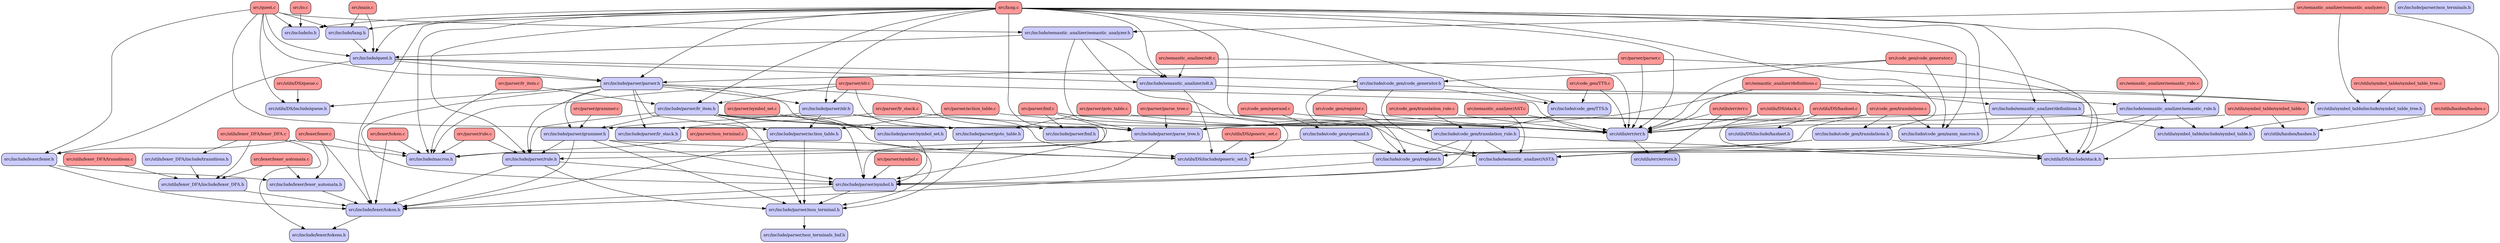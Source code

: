 digraph codeviz {
    splines=true
    sep="+15,15"
    overlap=scalexy

    node [shape=Mrecord, fontsize=12]

    node [fillcolor="#ff9999", style=filled] "src/code_gen/TTS.c"                                 [label = "src/code_gen/TTS.c"]
    node [fillcolor="#ff9999", style=filled] "src/code_gen/code_generator.c"                      [label = "src/code_gen/code_generator.c"]
    node [fillcolor="#ff9999", style=filled] "src/code_gen/operand.c"                             [label = "src/code_gen/operand.c"]
    node [fillcolor="#ff9999", style=filled] "src/code_gen/register.c"                            [label = "src/code_gen/register.c"]
    node [fillcolor="#ff9999", style=filled] "src/code_gen/translation_rule.c"                    [label = "src/code_gen/translation_rule.c"]
    node [fillcolor="#ff9999", style=filled] "src/code_gen/translations.c"                        [label = "src/code_gen/translations.c"]
    node [fillcolor="#ccccff", style=filled] "src/include/code_gen/TTS.h"                         [label = "src/include/code_gen/TTS.h"]
    node [fillcolor="#ccccff", style=filled] "src/include/code_gen/code_generator.h"              [label = "src/include/code_gen/code_generator.h"]
    node [fillcolor="#ccccff", style=filled] "src/include/code_gen/nasm_macros.h"                 [label = "src/include/code_gen/nasm_macros.h"]
    node [fillcolor="#ccccff", style=filled] "src/include/code_gen/operand.h"                     [label = "src/include/code_gen/operand.h"]
    node [fillcolor="#ccccff", style=filled] "src/include/code_gen/register.h"                    [label = "src/include/code_gen/register.h"]
    node [fillcolor="#ccccff", style=filled] "src/include/code_gen/translation_rule.h"            [label = "src/include/code_gen/translation_rule.h"]
    node [fillcolor="#ccccff", style=filled] "src/include/code_gen/translations.h"                [label = "src/include/code_gen/translations.h"]
    node [fillcolor="#ccccff", style=filled] "src/include/io.h"                                   [label = "src/include/io.h"]
    node [fillcolor="#ccccff", style=filled] "src/include/lang.h"                                 [label = "src/include/lang.h"]
    node [fillcolor="#ccccff", style=filled] "src/include/lexer/lexer.h"                          [label = "src/include/lexer/lexer.h"]
    node [fillcolor="#ccccff", style=filled] "src/include/lexer/lexer_automata.h"                 [label = "src/include/lexer/lexer_automata.h"]
    node [fillcolor="#ccccff", style=filled] "src/include/lexer/token.h"                          [label = "src/include/lexer/token.h"]
    node [fillcolor="#ccccff", style=filled] "src/include/lexer/tokens.h"                         [label = "src/include/lexer/tokens.h"]
    node [fillcolor="#ccccff", style=filled] "src/include/macros.h"                               [label = "src/include/macros.h"]
    node [fillcolor="#ccccff", style=filled] "src/include/parser/action_table.h"                  [label = "src/include/parser/action_table.h"]
    node [fillcolor="#ccccff", style=filled] "src/include/parser/bnf.h"                           [label = "src/include/parser/bnf.h"]
    node [fillcolor="#ccccff", style=filled] "src/include/parser/goto_table.h"                    [label = "src/include/parser/goto_table.h"]
    node [fillcolor="#ccccff", style=filled] "src/include/parser/grammer.h"                       [label = "src/include/parser/grammer.h"]
    node [fillcolor="#ccccff", style=filled] "src/include/parser/lr_item.h"                       [label = "src/include/parser/lr_item.h"]
    node [fillcolor="#ccccff", style=filled] "src/include/parser/lr_stack.h"                      [label = "src/include/parser/lr_stack.h"]
    node [fillcolor="#ccccff", style=filled] "src/include/parser/non_terminal.h"                  [label = "src/include/parser/non_terminal.h"]
    node [fillcolor="#ccccff", style=filled] "src/include/parser/non_terminals.h"                 [label = "src/include/parser/non_terminals.h"]
    node [fillcolor="#ccccff", style=filled] "src/include/parser/non_terminals_bnf.h"             [label = "src/include/parser/non_terminals_bnf.h"]
    node [fillcolor="#ccccff", style=filled] "src/include/parser/parse_tree.h"                    [label = "src/include/parser/parse_tree.h"]
    node [fillcolor="#ccccff", style=filled] "src/include/parser/parser.h"                        [label = "src/include/parser/parser.h"]
    node [fillcolor="#ccccff", style=filled] "src/include/parser/rule.h"                          [label = "src/include/parser/rule.h"]
    node [fillcolor="#ccccff", style=filled] "src/include/parser/slr.h"                           [label = "src/include/parser/slr.h"]
    node [fillcolor="#ccccff", style=filled] "src/include/parser/symbol.h"                        [label = "src/include/parser/symbol.h"]
    node [fillcolor="#ccccff", style=filled] "src/include/parser/symbol_set.h"                    [label = "src/include/parser/symbol_set.h"]
    node [fillcolor="#ccccff", style=filled] "src/include/quest.h"                                [label = "src/include/quest.h"]
    node [fillcolor="#ccccff", style=filled] "src/include/semantic_analizer/AST.h"                [label = "src/include/semantic_analizer/AST.h"]
    node [fillcolor="#ccccff", style=filled] "src/include/semantic_analizer/definitions.h"        [label = "src/include/semantic_analizer/definitions.h"]
    node [fillcolor="#ccccff", style=filled] "src/include/semantic_analizer/sdt.h"                [label = "src/include/semantic_analizer/sdt.h"]
    node [fillcolor="#ccccff", style=filled] "src/include/semantic_analizer/semantic_analyzer.h"  [label = "src/include/semantic_analizer/semantic_analyzer.h"]
    node [fillcolor="#ccccff", style=filled] "src/include/semantic_analizer/semantic_rule.h"      [label = "src/include/semantic_analizer/semantic_rule.h"]
    node [fillcolor="#ff9999", style=filled] "src/io.c"                                           [label = "src/io.c"]
    node [fillcolor="#ff9999", style=filled] "src/lang.c"                                         [label = "src/lang.c"]
    node [fillcolor="#ff9999", style=filled] "src/lexer/lexer.c"                                  [label = "src/lexer/lexer.c"]
    node [fillcolor="#ff9999", style=filled] "src/lexer/lexer_automata.c"                         [label = "src/lexer/lexer_automata.c"]
    node [fillcolor="#ff9999", style=filled] "src/lexer/token.c"                                  [label = "src/lexer/token.c"]
    node [fillcolor="#ff9999", style=filled] "src/main.c"                                         [label = "src/main.c"]
    node [fillcolor="#ff9999", style=filled] "src/parser/action_table.c"                          [label = "src/parser/action_table.c"]
    node [fillcolor="#ff9999", style=filled] "src/parser/bnf.c"                                   [label = "src/parser/bnf.c"]
    node [fillcolor="#ff9999", style=filled] "src/parser/goto_table.c"                            [label = "src/parser/goto_table.c"]
    node [fillcolor="#ff9999", style=filled] "src/parser/grammer.c"                               [label = "src/parser/grammer.c"]
    node [fillcolor="#ff9999", style=filled] "src/parser/lr_item.c"                               [label = "src/parser/lr_item.c"]
    node [fillcolor="#ff9999", style=filled] "src/parser/lr_stack.c"                              [label = "src/parser/lr_stack.c"]
    node [fillcolor="#ff9999", style=filled] "src/parser/non_terminal.c"                          [label = "src/parser/non_terminal.c"]
    node [fillcolor="#ff9999", style=filled] "src/parser/parse_tree.c"                            [label = "src/parser/parse_tree.c"]
    node [fillcolor="#ff9999", style=filled] "src/parser/parser.c"                                [label = "src/parser/parser.c"]
    node [fillcolor="#ff9999", style=filled] "src/parser/rule.c"                                  [label = "src/parser/rule.c"]
    node [fillcolor="#ff9999", style=filled] "src/parser/slr.c"                                   [label = "src/parser/slr.c"]
    node [fillcolor="#ff9999", style=filled] "src/parser/symbol.c"                                [label = "src/parser/symbol.c"]
    node [fillcolor="#ff9999", style=filled] "src/parser/symbol_set.c"                            [label = "src/parser/symbol_set.c"]
    node [fillcolor="#ff9999", style=filled] "src/quest.c"                                        [label = "src/quest.c"]
    node [fillcolor="#ff9999", style=filled] "src/semantic_analizer/AST.c"                        [label = "src/semantic_analizer/AST.c"]
    node [fillcolor="#ff9999", style=filled] "src/semantic_analizer/definitions.c"                [label = "src/semantic_analizer/definitions.c"]
    node [fillcolor="#ff9999", style=filled] "src/semantic_analizer/sdt.c"                        [label = "src/semantic_analizer/sdt.c"]
    node [fillcolor="#ff9999", style=filled] "src/semantic_analizer/semantic_analyzer.c"          [label = "src/semantic_analizer/semantic_analyzer.c"]
    node [fillcolor="#ff9999", style=filled] "src/semantic_analizer/semantic_rule.c"              [label = "src/semantic_analizer/semantic_rule.c"]
    node [fillcolor="#ff9999", style=filled] "src/utils/DS/generic_set.c"                         [label = "src/utils/DS/generic_set.c"]
    node [fillcolor="#ff9999", style=filled] "src/utils/DS/hashset.c"                             [label = "src/utils/DS/hashset.c"]
    node [fillcolor="#ccccff", style=filled] "src/utils/DS/include/generic_set.h"                 [label = "src/utils/DS/include/generic_set.h"]
    node [fillcolor="#ccccff", style=filled] "src/utils/DS/include/hashset.h"                     [label = "src/utils/DS/include/hashset.h"]
    node [fillcolor="#ccccff", style=filled] "src/utils/DS/include/queue.h"                       [label = "src/utils/DS/include/queue.h"]
    node [fillcolor="#ccccff", style=filled] "src/utils/DS/include/stack.h"                       [label = "src/utils/DS/include/stack.h"]
    node [fillcolor="#ff9999", style=filled] "src/utils/DS/queue.c"                               [label = "src/utils/DS/queue.c"]
    node [fillcolor="#ff9999", style=filled] "src/utils/DS/stack.c"                               [label = "src/utils/DS/stack.c"]
    node [fillcolor="#ff9999", style=filled] "src/utils/err/err.c"                                [label = "src/utils/err/err.c"]
    node [fillcolor="#ccccff", style=filled] "src/utils/err/err.h"                                [label = "src/utils/err/err.h"]
    node [fillcolor="#ccccff", style=filled] "src/utils/err/errors.h"                             [label = "src/utils/err/errors.h"]
    node [fillcolor="#ff9999", style=filled] "src/utils/hashes/hashes.c"                          [label = "src/utils/hashes/hashes.c"]
    node [fillcolor="#ccccff", style=filled] "src/utils/hashes/hashes.h"                          [label = "src/utils/hashes/hashes.h"]
    node [fillcolor="#ccccff", style=filled] "src/utils/lexer_DFA/include/lexer_DFA.h"            [label = "src/utils/lexer_DFA/include/lexer_DFA.h"]
    node [fillcolor="#ccccff", style=filled] "src/utils/lexer_DFA/include/transitions.h"          [label = "src/utils/lexer_DFA/include/transitions.h"]
    node [fillcolor="#ff9999", style=filled] "src/utils/lexer_DFA/lexer_DFA.c"                    [label = "src/utils/lexer_DFA/lexer_DFA.c"]
    node [fillcolor="#ff9999", style=filled] "src/utils/lexer_DFA/transitions.c"                  [label = "src/utils/lexer_DFA/transitions.c"]
    node [fillcolor="#ccccff", style=filled] "src/utils/symbol_table/include/symbol_table.h"      [label = "src/utils/symbol_table/include/symbol_table.h"]
    node [fillcolor="#ccccff", style=filled] "src/utils/symbol_table/include/symbol_table_tree.h" [label = "src/utils/symbol_table/include/symbol_table_tree.h"]
    node [fillcolor="#ff9999", style=filled] "src/utils/symbol_table/symbol_table.c"              [label = "src/utils/symbol_table/symbol_table.c"]
    node [fillcolor="#ff9999", style=filled] "src/utils/symbol_table/symbol_table_tree.c"         [label = "src/utils/symbol_table/symbol_table_tree.c"]

    "src/code_gen/TTS.c"                                 -> "src/include/code_gen/TTS.h"
    "src/code_gen/TTS.c"                                 -> "src/utils/err/err.h"
    "src/code_gen/code_generator.c"                      -> "src/include/code_gen/code_generator.h"
    "src/code_gen/code_generator.c"                      -> "src/include/code_gen/nasm_macros.h"
    "src/code_gen/code_generator.c"                      -> "src/utils/err/err.h"
    "src/code_gen/code_generator.c"                      -> "src/utils/DS/include/stack.h"
    "src/code_gen/operand.c"                             -> "src/include/code_gen/operand.h"
    "src/code_gen/operand.c"                             -> "src/utils/err/err.h"
    "src/code_gen/register.c"                            -> "src/include/code_gen/register.h"
    "src/code_gen/register.c"                            -> "src/utils/err/err.h"
    "src/code_gen/translation_rule.c"                    -> "src/include/code_gen/translation_rule.h"
    "src/code_gen/translation_rule.c"                    -> "src/utils/err/err.h"
    "src/code_gen/translations.c"                        -> "src/include/code_gen/translations.h"
    "src/code_gen/translations.c"                        -> "src/include/code_gen/nasm_macros.h"
    "src/code_gen/translations.c"                        -> "src/include/code_gen/register.h"
    "src/code_gen/translations.c"                        -> "src/utils/err/err.h"
    "src/include/code_gen/TTS.h"                         -> "src/include/code_gen/translation_rule.h"
    "src/include/code_gen/code_generator.h"              -> "src/include/code_gen/TTS.h"
    "src/include/code_gen/code_generator.h"              -> "src/include/code_gen/register.h"
    "src/include/code_gen/code_generator.h"              -> "src/include/semantic_analizer/AST.h"
    "src/include/code_gen/code_generator.h"              -> "src/utils/symbol_table/include/symbol_table_tree.h"
    "src/include/code_gen/operand.h"                     -> "src/include/code_gen/register.h"
    "src/include/code_gen/operand.h"                     -> "src/include/parser/symbol.h"
    "src/include/code_gen/register.h"                    -> "src/include/lexer/token.h"
    "src/include/code_gen/translation_rule.h"            -> "src/include/parser/symbol.h"
    "src/include/code_gen/translation_rule.h"            -> "src/include/semantic_analizer/AST.h"
    "src/include/code_gen/translation_rule.h"            -> "src/utils/DS/include/stack.h"
    "src/include/code_gen/translation_rule.h"            -> "src/include/code_gen/register.h"
    "src/include/code_gen/translations.h"                -> "src/include/semantic_analizer/AST.h"
    "src/include/code_gen/translations.h"                -> "src/include/code_gen/register.h"
    "src/include/code_gen/translations.h"                -> "src/utils/DS/include/stack.h"
    "src/include/lang.h"                                 -> "src/include/quest.h"
    "src/include/lexer/lexer.h"                          -> "src/include/lexer/lexer_automata.h"
    "src/include/lexer/lexer.h"                          -> "src/include/lexer/token.h"
    "src/include/lexer/lexer_automata.h"                 -> "src/include/lexer/token.h"
    "src/include/lexer/token.h"                          -> "src/include/lexer/tokens.h"
    "src/include/parser/action_table.h"                  -> "src/include/parser/non_terminal.h"
    "src/include/parser/action_table.h"                  -> "src/include/lexer/token.h"
    "src/include/parser/goto_table.h"                    -> "src/include/parser/non_terminal.h"
    "src/include/parser/grammer.h"                       -> "src/include/parser/non_terminal.h"
    "src/include/parser/grammer.h"                       -> "src/include/parser/rule.h"
    "src/include/parser/grammer.h"                       -> "src/include/parser/symbol.h"
    "src/include/parser/grammer.h"                       -> "src/include/lexer/token.h"
    "src/include/parser/grammer.h"                       -> "src/utils/DS/include/generic_set.h"
    "src/include/parser/lr_item.h"                       -> "src/include/parser/grammer.h"
    "src/include/parser/lr_item.h"                       -> "src/include/parser/non_terminal.h"
    "src/include/parser/lr_item.h"                       -> "src/include/parser/rule.h"
    "src/include/parser/lr_item.h"                       -> "src/include/parser/symbol_set.h"
    "src/include/parser/lr_item.h"                       -> "src/include/parser/symbol.h"
    "src/include/parser/lr_item.h"                       -> "src/include/parser/symbol_set.h"
    "src/include/parser/lr_item.h"                       -> "src/utils/DS/include/generic_set.h"
    "src/include/parser/non_terminal.h"                  -> "src/include/parser/non_terminals_bnf.h"
    "src/include/parser/parse_tree.h"                    -> "src/include/parser/rule.h"
    "src/include/parser/parse_tree.h"                    -> "src/include/parser/symbol.h"
    "src/include/parser/parser.h"                        -> "src/include/parser/action_table.h"
    "src/include/parser/parser.h"                        -> "src/include/parser/goto_table.h"
    "src/include/parser/parser.h"                        -> "src/include/parser/grammer.h"
    "src/include/parser/parser.h"                        -> "src/include/parser/lr_stack.h"
    "src/include/parser/parser.h"                        -> "src/include/parser/parse_tree.h"
    "src/include/parser/parser.h"                        -> "src/include/parser/rule.h"
    "src/include/parser/parser.h"                        -> "src/include/parser/slr.h"
    "src/include/parser/parser.h"                        -> "src/utils/DS/include/queue.h"
    "src/include/parser/parser.h"                        -> "src/include/parser/symbol.h"
    "src/include/parser/rule.h"                          -> "src/include/lexer/token.h"
    "src/include/parser/rule.h"                          -> "src/include/parser/non_terminal.h"
    "src/include/parser/rule.h"                          -> "src/include/parser/symbol.h"
    "src/include/parser/slr.h"                           -> "src/utils/DS/include/generic_set.h"
    "src/include/parser/slr.h"                           -> "src/include/parser/action_table.h"
    "src/include/parser/slr.h"                           -> "src/include/parser/goto_table.h"
    "src/include/parser/slr.h"                           -> "src/include/parser/grammer.h"
    "src/include/parser/symbol.h"                        -> "src/include/lexer/token.h"
    "src/include/parser/symbol.h"                        -> "src/include/parser/non_terminal.h"
    "src/include/parser/symbol_set.h"                    -> "src/include/parser/symbol.h"
    "src/include/quest.h"                                -> "src/include/code_gen/code_generator.h"
    "src/include/quest.h"                                -> "src/include/lexer/lexer.h"
    "src/include/quest.h"                                -> "src/include/parser/parser.h"
    "src/include/quest.h"                                -> "src/include/semantic_analizer/sdt.h"
    "src/include/semantic_analizer/AST.h"                -> "src/include/parser/symbol.h"
    "src/include/semantic_analizer/definitions.h"        -> "src/include/semantic_analizer/AST.h"
    "src/include/semantic_analizer/definitions.h"        -> "src/include/parser/parse_tree.h"
    "src/include/semantic_analizer/definitions.h"        -> "src/utils/DS/include/stack.h"
    "src/include/semantic_analizer/definitions.h"        -> "src/utils/symbol_table/include/symbol_table.h"
    "src/include/semantic_analizer/sdt.h"                -> "src/utils/DS/include/generic_set.h"
    "src/include/semantic_analizer/sdt.h"                -> "src/include/semantic_analizer/semantic_rule.h"
    "src/include/semantic_analizer/semantic_analyzer.h"  -> "src/include/parser/parse_tree.h"
    "src/include/semantic_analizer/semantic_analyzer.h"  -> "src/include/quest.h"
    "src/include/semantic_analizer/semantic_analyzer.h"  -> "src/include/semantic_analizer/AST.h"
    "src/include/semantic_analizer/semantic_analyzer.h"  -> "src/include/semantic_analizer/sdt.h"
    "src/include/semantic_analizer/semantic_rule.h"      -> "src/include/parser/parse_tree.h"
    "src/include/semantic_analizer/semantic_rule.h"      -> "src/utils/DS/include/stack.h"
    "src/include/semantic_analizer/semantic_rule.h"      -> "src/utils/symbol_table/include/symbol_table.h"
    "src/include/semantic_analizer/semantic_rule.h"      -> "src/include/semantic_analizer/AST.h"
    "src/io.c"                                           -> "src/include/io.h"
    "src/lang.c"                                         -> "src/include/lang.h"
    "src/lang.c"                                         -> "src/include/code_gen/TTS.h"
    "src/lang.c"                                         -> "src/include/code_gen/nasm_macros.h"
    "src/lang.c"                                         -> "src/include/code_gen/translation_rule.h"
    "src/lang.c"                                         -> "src/include/code_gen/translations.h"
    "src/lang.c"                                         -> "src/include/io.h"
    "src/lang.c"                                         -> "src/include/lexer/token.h"
    "src/lang.c"                                         -> "src/include/parser/lr_item.h"
    "src/lang.c"                                         -> "src/include/parser/parser.h"
    "src/lang.c"                                         -> "src/include/parser/rule.h"
    "src/lang.c"                                         -> "src/include/parser/slr.h"
    "src/lang.c"                                         -> "src/include/macros.h"
    "src/lang.c"                                         -> "src/include/parser/symbol.h"
    "src/lang.c"                                         -> "src/include/quest.h"
    "src/lang.c"                                         -> "src/include/semantic_analizer/definitions.h"
    "src/lang.c"                                         -> "src/include/semantic_analizer/sdt.h"
    "src/lang.c"                                         -> "src/include/semantic_analizer/semantic_rule.h"
    "src/lang.c"                                         -> "src/utils/DS/include/generic_set.h"
    "src/lang.c"                                         -> "src/utils/err/err.h"
    "src/lexer/lexer.c"                                  -> "src/include/lexer/lexer.h"
    "src/lexer/lexer.c"                                  -> "src/include/lexer/lexer_automata.h"
    "src/lexer/lexer.c"                                  -> "src/include/macros.h"
    "src/lexer/lexer.c"                                  -> "src/include/lexer/token.h"
    "src/lexer/lexer_automata.c"                         -> "src/include/lexer/lexer_automata.h"
    "src/lexer/lexer_automata.c"                         -> "src/utils/lexer_DFA/include/lexer_DFA.h"
    "src/lexer/token.c"                                  -> "src/include/lexer/token.h"
    "src/lexer/token.c"                                  -> "src/include/macros.h"
    "src/main.c"                                         -> "src/include/quest.h"
    "src/main.c"                                         -> "src/include/lang.h"
    "src/parser/action_table.c"                          -> "src/include/parser/action_table.h"
    "src/parser/action_table.c"                          -> "src/utils/err/err.h"
    "src/parser/bnf.c"                                   -> "src/include/parser/bnf.h"
    "src/parser/bnf.c"                                   -> "src/utils/err/err.h"
    "src/parser/bnf.c"                                   -> "src/utils/DS/include/generic_set.h"
    "src/parser/bnf.c"                                   -> "src/include/macros.h"
    "src/parser/goto_table.c"                            -> "src/include/parser/goto_table.h"
    "src/parser/goto_table.c"                            -> "src/utils/err/err.h"
    "src/parser/grammer.c"                               -> "src/include/parser/grammer.h"
    "src/parser/lr_item.c"                               -> "src/include/parser/lr_item.h"
    "src/parser/lr_item.c"                               -> "src/include/macros.h"
    "src/parser/lr_stack.c"                              -> "src/include/parser/lr_stack.h"
    "src/parser/lr_stack.c"                              -> "src/utils/err/err.h"
    "src/parser/non_terminal.c"                          -> "src/include/parser/non_terminal.h"
    "src/parser/non_terminal.c"                          -> "src/include/macros.h"
    "src/parser/parse_tree.c"                            -> "src/include/parser/parse_tree.h"
    "src/parser/parse_tree.c"                            -> "src/utils/err/err.h"
    "src/parser/parser.c"                                -> "src/include/parser/parser.h"
    "src/parser/parser.c"                                -> "src/utils/err/err.h"
    "src/parser/parser.c"                                -> "src/utils/DS/include/stack.h"
    "src/parser/rule.c"                                  -> "src/include/parser/rule.h"
    "src/parser/rule.c"                                  -> "src/include/macros.h"
    "src/parser/slr.c"                                   -> "src/include/parser/slr.h"
    "src/parser/slr.c"                                   -> "src/include/parser/lr_item.h"
    "src/parser/slr.c"                                   -> "src/include/parser/bnf.h"
    "src/parser/slr.c"                                   -> "src/include/macros.h"
    "src/parser/slr.c"                                   -> "src/utils/err/err.h"
    "src/parser/symbol.c"                                -> "src/include/parser/symbol.h"
    "src/parser/symbol_set.c"                            -> "src/include/parser/symbol_set.h"
    "src/quest.c"                                        -> "src/include/quest.h"
    "src/quest.c"                                        -> "src/include/lang.h"
    "src/quest.c"                                        -> "src/include/lexer/lexer.h"
    "src/quest.c"                                        -> "src/include/io.h"
    "src/quest.c"                                        -> "src/include/parser/parse_tree.h"
    "src/quest.c"                                        -> "src/include/parser/parser.h"
    "src/quest.c"                                        -> "src/include/semantic_analizer/semantic_analyzer.h"
    "src/quest.c"                                        -> "src/utils/DS/include/queue.h"
    "src/semantic_analizer/AST.c"                        -> "src/include/semantic_analizer/AST.h"
    "src/semantic_analizer/AST.c"                        -> "src/utils/err/err.h"
    "src/semantic_analizer/definitions.c"                -> "src/include/semantic_analizer/definitions.h"
    "src/semantic_analizer/definitions.c"                -> "src/include/parser/parse_tree.h"
    "src/semantic_analizer/definitions.c"                -> "src/utils/err/err.h"
    "src/semantic_analizer/definitions.c"                -> "src/utils/symbol_table/include/symbol_table_tree.h"
    "src/semantic_analizer/sdt.c"                        -> "src/include/semantic_analizer/sdt.h"
    "src/semantic_analizer/sdt.c"                        -> "src/utils/err/err.h"
    "src/semantic_analizer/semantic_analyzer.c"          -> "src/include/semantic_analizer/semantic_analyzer.h"
    "src/semantic_analizer/semantic_analyzer.c"          -> "src/utils/DS/include/stack.h"
    "src/semantic_analizer/semantic_analyzer.c"          -> "src/utils/symbol_table/include/symbol_table_tree.h"
    "src/semantic_analizer/semantic_rule.c"              -> "src/include/semantic_analizer/semantic_rule.h"
    "src/utils/DS/generic_set.c"                         -> "src/utils/DS/include/generic_set.h"
    "src/utils/DS/hashset.c"                             -> "src/utils/DS/include/hashset.h"
    "src/utils/DS/hashset.c"                             -> "src/utils/err/err.h"
    "src/utils/DS/queue.c"                               -> "src/utils/DS/include/queue.h"
    "src/utils/DS/stack.c"                               -> "src/utils/DS/include/stack.h"
    "src/utils/DS/stack.c"                               -> "src/utils/err/err.h"
    "src/utils/err/err.c"                                -> "src/utils/err/err.h"
    "src/utils/err/err.c"                                -> "src/utils/err/errors.h"
    "src/utils/err/err.h"                                -> "src/utils/err/errors.h"
    "src/utils/hashes/hashes.c"                          -> "src/utils/hashes/hashes.h"
    "src/utils/lexer_DFA/include/lexer_DFA.h"            -> "src/include/lexer/token.h"
    "src/utils/lexer_DFA/include/transitions.h"          -> "src/utils/lexer_DFA/include/lexer_DFA.h"
    "src/utils/lexer_DFA/lexer_DFA.c"                    -> "src/utils/lexer_DFA/include/lexer_DFA.h"
    "src/utils/lexer_DFA/lexer_DFA.c"                    -> "src/utils/lexer_DFA/include/transitions.h"
    "src/utils/lexer_DFA/lexer_DFA.c"                    -> "src/include/lexer/tokens.h"
    "src/utils/lexer_DFA/lexer_DFA.c"                    -> "src/include/macros.h"
    "src/utils/lexer_DFA/transitions.c"                  -> "src/utils/lexer_DFA/include/lexer_DFA.h"
    "src/utils/symbol_table/include/symbol_table_tree.h" -> "src/utils/symbol_table/include/symbol_table.h"
    "src/utils/symbol_table/symbol_table.c"              -> "src/utils/symbol_table/include/symbol_table.h"
    "src/utils/symbol_table/symbol_table.c"              -> "src/utils/err/err.h"
    "src/utils/symbol_table/symbol_table.c"              -> "src/utils/hashes/hashes.h"
    "src/utils/symbol_table/symbol_table_tree.c"         -> "src/utils/symbol_table/include/symbol_table_tree.h"
}